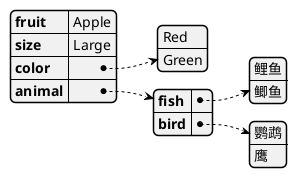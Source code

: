 @startjson
{
   "fruit":"Apple",
   "size":"Large",
   "color": ["Red", "Green"],
   ' 注意一点，JSON的数组内只能包含值，不能包含键值对
   "animal": {
        "fish": ["鲤鱼", "鲫鱼"],
        "bird": ["鹦鹉", "鹰"]
   }
}
@endjson

